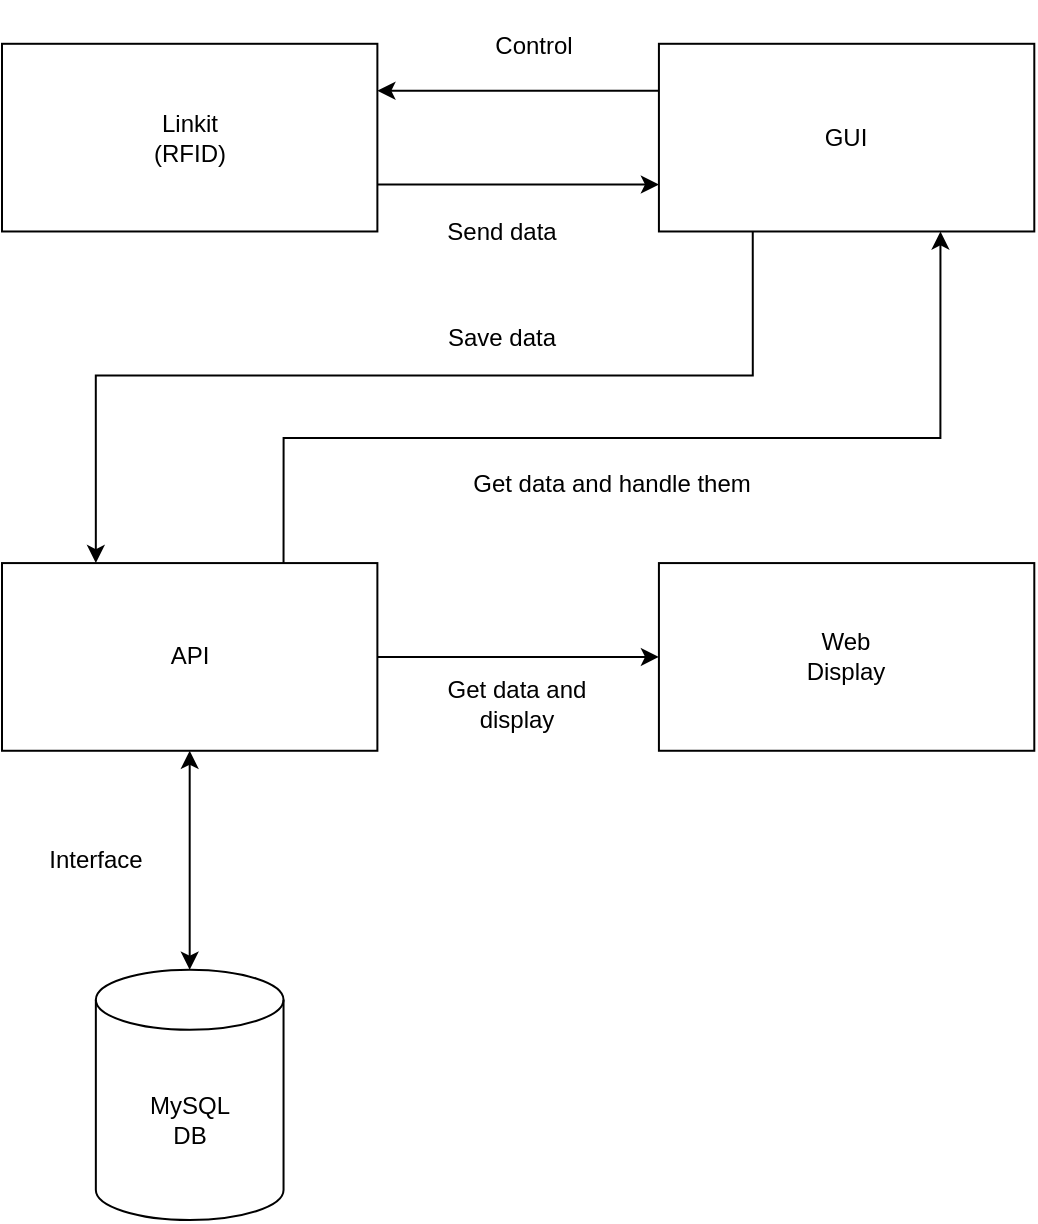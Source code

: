 <mxfile version="21.3.4" type="device">
  <diagram name="第 1 页" id="kUOJrN-XZUwVpPfNUZYT">
    <mxGraphModel dx="1764" dy="996" grid="1" gridSize="10" guides="1" tooltips="1" connect="1" arrows="1" fold="1" page="1" pageScale="1" pageWidth="3300" pageHeight="4681" math="0" shadow="0">
      <root>
        <mxCell id="0" />
        <mxCell id="1" parent="0" />
        <mxCell id="kGTaSlTnDiATrH5Faqtg-1" value="" style="group" vertex="1" connectable="0" parent="1">
          <mxGeometry x="280" y="110" width="516.15" height="610" as="geometry" />
        </mxCell>
        <mxCell id="rZZwT61aw5KTDgUxzQM5-1" value="Linkit&lt;br&gt;(RFID)" style="rounded=0;whiteSpace=wrap;html=1;" parent="kGTaSlTnDiATrH5Faqtg-1" vertex="1">
          <mxGeometry y="21.897" width="187.691" height="93.846" as="geometry" />
        </mxCell>
        <mxCell id="rZZwT61aw5KTDgUxzQM5-2" value="MySQL&lt;br&gt;DB" style="shape=cylinder3;whiteSpace=wrap;html=1;boundedLbl=1;backgroundOutline=1;size=15;" parent="kGTaSlTnDiATrH5Faqtg-1" vertex="1">
          <mxGeometry x="46.923" y="484.872" width="93.845" height="125.128" as="geometry" />
        </mxCell>
        <mxCell id="rZZwT61aw5KTDgUxzQM5-32" style="edgeStyle=orthogonalEdgeStyle;rounded=0;orthogonalLoop=1;jettySize=auto;html=1;exitX=0;exitY=0.25;exitDx=0;exitDy=0;entryX=1;entryY=0.25;entryDx=0;entryDy=0;" parent="kGTaSlTnDiATrH5Faqtg-1" source="rZZwT61aw5KTDgUxzQM5-6" target="rZZwT61aw5KTDgUxzQM5-1" edge="1">
          <mxGeometry relative="1" as="geometry" />
        </mxCell>
        <mxCell id="rZZwT61aw5KTDgUxzQM5-6" value="GUI" style="rounded=0;whiteSpace=wrap;html=1;" parent="kGTaSlTnDiATrH5Faqtg-1" vertex="1">
          <mxGeometry x="328.459" y="21.897" width="187.691" height="93.846" as="geometry" />
        </mxCell>
        <mxCell id="rZZwT61aw5KTDgUxzQM5-33" style="edgeStyle=orthogonalEdgeStyle;rounded=0;orthogonalLoop=1;jettySize=auto;html=1;exitX=1;exitY=0.75;exitDx=0;exitDy=0;entryX=0;entryY=0.75;entryDx=0;entryDy=0;" parent="kGTaSlTnDiATrH5Faqtg-1" source="rZZwT61aw5KTDgUxzQM5-1" target="rZZwT61aw5KTDgUxzQM5-6" edge="1">
          <mxGeometry relative="1" as="geometry" />
        </mxCell>
        <mxCell id="rZZwT61aw5KTDgUxzQM5-10" style="edgeStyle=orthogonalEdgeStyle;rounded=0;orthogonalLoop=1;jettySize=auto;html=1;exitX=0.5;exitY=1;exitDx=0;exitDy=0;entryX=0.5;entryY=0;entryDx=0;entryDy=0;entryPerimeter=0;startArrow=classic;startFill=1;" parent="kGTaSlTnDiATrH5Faqtg-1" source="rZZwT61aw5KTDgUxzQM5-8" target="rZZwT61aw5KTDgUxzQM5-2" edge="1">
          <mxGeometry relative="1" as="geometry" />
        </mxCell>
        <mxCell id="rZZwT61aw5KTDgUxzQM5-39" style="edgeStyle=orthogonalEdgeStyle;rounded=0;orthogonalLoop=1;jettySize=auto;html=1;exitX=0.75;exitY=0;exitDx=0;exitDy=0;entryX=0.75;entryY=1;entryDx=0;entryDy=0;" parent="kGTaSlTnDiATrH5Faqtg-1" source="rZZwT61aw5KTDgUxzQM5-8" target="rZZwT61aw5KTDgUxzQM5-6" edge="1">
          <mxGeometry relative="1" as="geometry">
            <Array as="points">
              <mxPoint x="140.768" y="218.974" />
              <mxPoint x="469.227" y="218.974" />
            </Array>
          </mxGeometry>
        </mxCell>
        <mxCell id="rZZwT61aw5KTDgUxzQM5-8" value="API" style="rounded=0;whiteSpace=wrap;html=1;" parent="kGTaSlTnDiATrH5Faqtg-1" vertex="1">
          <mxGeometry y="281.538" width="187.691" height="93.846" as="geometry" />
        </mxCell>
        <mxCell id="rZZwT61aw5KTDgUxzQM5-35" style="edgeStyle=orthogonalEdgeStyle;rounded=0;orthogonalLoop=1;jettySize=auto;html=1;exitX=0.25;exitY=1;exitDx=0;exitDy=0;entryX=0.25;entryY=0;entryDx=0;entryDy=0;" parent="kGTaSlTnDiATrH5Faqtg-1" source="rZZwT61aw5KTDgUxzQM5-6" target="rZZwT61aw5KTDgUxzQM5-8" edge="1">
          <mxGeometry relative="1" as="geometry">
            <Array as="points">
              <mxPoint x="375.382" y="187.692" />
              <mxPoint x="46.923" y="187.692" />
            </Array>
          </mxGeometry>
        </mxCell>
        <mxCell id="rZZwT61aw5KTDgUxzQM5-9" value="Web&lt;br&gt;Display" style="rounded=0;whiteSpace=wrap;html=1;" parent="kGTaSlTnDiATrH5Faqtg-1" vertex="1">
          <mxGeometry x="328.459" y="281.538" width="187.691" height="93.846" as="geometry" />
        </mxCell>
        <mxCell id="ItPdkV_PMrURxFNLwOgF-1" style="edgeStyle=orthogonalEdgeStyle;rounded=0;orthogonalLoop=1;jettySize=auto;html=1;exitX=1;exitY=0.5;exitDx=0;exitDy=0;entryX=0;entryY=0.5;entryDx=0;entryDy=0;" parent="kGTaSlTnDiATrH5Faqtg-1" source="rZZwT61aw5KTDgUxzQM5-8" target="rZZwT61aw5KTDgUxzQM5-9" edge="1">
          <mxGeometry relative="1" as="geometry" />
        </mxCell>
        <mxCell id="rZZwT61aw5KTDgUxzQM5-12" value="Interface" style="text;html=1;strokeColor=none;fillColor=none;align=center;verticalAlign=middle;whiteSpace=wrap;rounded=0;" parent="kGTaSlTnDiATrH5Faqtg-1" vertex="1">
          <mxGeometry y="406.667" width="93.845" height="46.923" as="geometry" />
        </mxCell>
        <mxCell id="rZZwT61aw5KTDgUxzQM5-15" value="Control" style="text;html=1;strokeColor=none;fillColor=none;align=center;verticalAlign=middle;whiteSpace=wrap;rounded=0;" parent="kGTaSlTnDiATrH5Faqtg-1" vertex="1">
          <mxGeometry x="218.973" width="93.845" height="46.923" as="geometry" />
        </mxCell>
        <mxCell id="rZZwT61aw5KTDgUxzQM5-26" value="Get data and display" style="text;html=1;strokeColor=none;fillColor=none;align=center;verticalAlign=middle;whiteSpace=wrap;rounded=0;" parent="kGTaSlTnDiATrH5Faqtg-1" vertex="1">
          <mxGeometry x="203.332" y="328.462" width="109.486" height="46.923" as="geometry" />
        </mxCell>
        <mxCell id="rZZwT61aw5KTDgUxzQM5-31" value="Get data and handle them" style="text;html=1;strokeColor=none;fillColor=none;align=center;verticalAlign=middle;whiteSpace=wrap;rounded=0;" parent="kGTaSlTnDiATrH5Faqtg-1" vertex="1">
          <mxGeometry x="218.973" y="218.974" width="172.05" height="46.923" as="geometry" />
        </mxCell>
        <mxCell id="rZZwT61aw5KTDgUxzQM5-34" value="Send data" style="text;html=1;strokeColor=none;fillColor=none;align=center;verticalAlign=middle;whiteSpace=wrap;rounded=0;" parent="kGTaSlTnDiATrH5Faqtg-1" vertex="1">
          <mxGeometry x="203.332" y="92.282" width="93.845" height="46.923" as="geometry" />
        </mxCell>
        <mxCell id="rZZwT61aw5KTDgUxzQM5-38" value="Save data" style="text;html=1;strokeColor=none;fillColor=none;align=center;verticalAlign=middle;whiteSpace=wrap;rounded=0;" parent="kGTaSlTnDiATrH5Faqtg-1" vertex="1">
          <mxGeometry x="203.332" y="145.462" width="93.845" height="46.923" as="geometry" />
        </mxCell>
      </root>
    </mxGraphModel>
  </diagram>
</mxfile>
